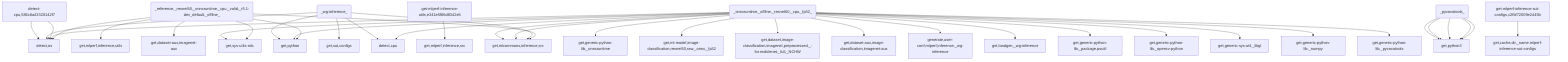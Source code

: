 graph TD
    app-mlperf-inference,d775cac873ee4231_(_reference,_resnet50,_onnxruntime,_cpu,_valid,_r5.1-dev_default,_offline_) --> detect,os
    app-mlperf-inference,d775cac873ee4231_(_reference,_resnet50,_onnxruntime,_cpu,_valid,_r5.1-dev_default,_offline_) --> get,sys-utils-mlc
    app-mlperf-inference,d775cac873ee4231_(_reference,_resnet50,_onnxruntime,_cpu,_valid,_r5.1-dev_default,_offline_) --> get,python
    app-mlperf-inference,d775cac873ee4231_(_reference,_resnet50,_onnxruntime,_cpu,_valid,_r5.1-dev_default,_offline_) --> get,mlcommons,inference,src
    get-mlperf-inference-utils,e341e5f86d8342e5 --> get,mlperf,inference,src
    app-mlperf-inference,d775cac873ee4231_(_reference,_resnet50,_onnxruntime,_cpu,_valid,_r5.1-dev_default,_offline_) --> get,mlperf,inference,utils
    app-mlperf-inference,d775cac873ee4231_(_reference,_resnet50,_onnxruntime,_cpu,_valid,_r5.1-dev_default,_offline_) --> get,dataset-aux,imagenet-aux
    app-mlperf-inference-mlcommons-python,ff149e9781fc4b65_(_onnxruntime,_offline,_resnet50,_cpu,_fp32_) --> detect,os
    detect-cpu,586c8a43320142f7 --> detect,os
    app-mlperf-inference-mlcommons-python,ff149e9781fc4b65_(_onnxruntime,_offline,_resnet50,_cpu,_fp32_) --> detect,cpu
    app-mlperf-inference-mlcommons-python,ff149e9781fc4b65_(_onnxruntime,_offline,_resnet50,_cpu,_fp32_) --> get,sys-utils-mlc
    app-mlperf-inference-mlcommons-python,ff149e9781fc4b65_(_onnxruntime,_offline,_resnet50,_cpu,_fp32_) --> get,python
    get-generic-python-lib,94b62a682bc44791_(_onnxruntime_) --> get,python3
    app-mlperf-inference-mlcommons-python,ff149e9781fc4b65_(_onnxruntime,_offline,_resnet50,_cpu,_fp32_) --> get,generic-python-lib,_onnxruntime
    app-mlperf-inference-mlcommons-python,ff149e9781fc4b65_(_onnxruntime,_offline,_resnet50,_cpu,_fp32_) --> get,ml-model,image-classification,resnet50,raw,_onnx,_fp32
    app-mlperf-inference-mlcommons-python,ff149e9781fc4b65_(_onnxruntime,_offline,_resnet50,_cpu,_fp32_) --> get,dataset,image-classification,imagenet,preprocessed,_-for.mobilenet,_full,_NCHW
    app-mlperf-inference-mlcommons-python,ff149e9781fc4b65_(_onnxruntime,_offline,_resnet50,_cpu,_fp32_) --> get,dataset-aux,image-classification,imagenet-aux
    generate-mlperf-inference-user-conf,3af4475745964b93_(_wg-inference_) --> detect,os
    detect-cpu,586c8a43320142f7 --> detect,os
    generate-mlperf-inference-user-conf,3af4475745964b93_(_wg-inference_) --> detect,cpu
    generate-mlperf-inference-user-conf,3af4475745964b93_(_wg-inference_) --> get,python
    get-mlperf-inference-sut-configs,c2fbf72009e2445b --> get,cache,dir,_name.mlperf-inference-sut-configs
    generate-mlperf-inference-user-conf,3af4475745964b93_(_wg-inference_) --> get,sut,configs
    generate-mlperf-inference-user-conf,3af4475745964b93_(_wg-inference_) --> get,mlcommons,inference,src
    app-mlperf-inference-mlcommons-python,ff149e9781fc4b65_(_onnxruntime,_offline,_resnet50,_cpu,_fp32_) --> generate,user-conf,mlperf,inference,_wg-inference
    app-mlperf-inference-mlcommons-python,ff149e9781fc4b65_(_onnxruntime,_offline,_resnet50,_cpu,_fp32_) --> get,loadgen,_wg-inference
    app-mlperf-inference-mlcommons-python,ff149e9781fc4b65_(_onnxruntime,_offline,_resnet50,_cpu,_fp32_) --> get,mlcommons,inference,src
    app-mlperf-inference-mlcommons-python,ff149e9781fc4b65_(_onnxruntime,_offline,_resnet50,_cpu,_fp32_) --> get,mlcommons,inference,src
    get-generic-python-lib,94b62a682bc44791_(_package.psutil_) --> get,python3
    app-mlperf-inference-mlcommons-python,ff149e9781fc4b65_(_onnxruntime,_offline,_resnet50,_cpu,_fp32_) --> get,generic-python-lib,_package.psutil
    get-generic-python-lib,94b62a682bc44791_(_opencv-python_) --> get,python3
    app-mlperf-inference-mlcommons-python,ff149e9781fc4b65_(_onnxruntime,_offline,_resnet50,_cpu,_fp32_) --> get,generic-python-lib,_opencv-python
    app-mlperf-inference-mlcommons-python,ff149e9781fc4b65_(_onnxruntime,_offline,_resnet50,_cpu,_fp32_) --> get,generic-sys-util,_libgl
    get-generic-python-lib,94b62a682bc44791_(_numpy_) --> get,python3
    app-mlperf-inference-mlcommons-python,ff149e9781fc4b65_(_onnxruntime,_offline,_resnet50,_cpu,_fp32_) --> get,generic-python-lib,_numpy
    get-generic-python-lib,94b62a682bc44791_(_pycocotools_) --> get,python3
    app-mlperf-inference-mlcommons-python,ff149e9781fc4b65_(_onnxruntime,_offline,_resnet50,_cpu,_fp32_) --> get,generic-python-lib,_pycocotools